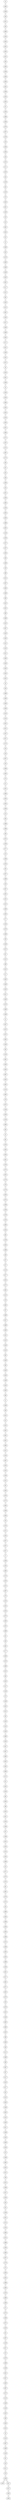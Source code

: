 graph {
n0;
n1;
n2;
n3;
n4;
n5;
n6;
n7;
n8;
n9;
n10;
n11;
n12;
n13;
n14;
n15;
n16;
n17;
n18;
n19;
n20;
n21;
n22;
n23;
n24;
n25;
n26;
n27;
n28;
n29;
n30;
n31;
n32;
n33;
n34;
n35;
n36;
n37;
n38;
n39;
n40;
n41;
n42;
n43;
n44;
n45;
n46;
n47;
n48;
n49;
n50;
n51;
n52;
n53;
n54;
n55;
n56;
n57;
n58;
n59;
n60;
n61;
n62;
n63;
n64;
n65;
n66;
n67;
n68;
n69;
n70;
n71;
n72;
n73;
n74;
n75;
n76;
n77;
n78;
n79;
n80;
n81;
n82;
n83;
n84;
n85;
n86;
n87;
n88;
n89;
n90;
n91;
n92;
n93;
n94;
n95;
n96;
n97;
n98;
n99;
n100;
n101;
n102;
n103;
n104;
n105;
n106;
n107;
n108;
n109;
n110;
n111;
n112;
n113;
n114;
n115;
n116;
n117;
n118;
n119;
n120;
n121;
n122;
n123;
n124;
n125;
n126;
n127;
n128;
n129;
n130;
n131;
n132;
n133;
n134;
n135;
n136;
n137;
n138;
n139;
n140;
n141;
n142;
n143;
n144;
n145;
n146;
n147;
n148;
n149;
n150;
n151;
n152;
n153;
n154;
n155;
n156;
n157;
n158;
n159;
n160;
n161;
n162;
n163;
n164;
n165;
n166;
n167;
n168;
n169;
n170;
n171;
n172;
n173;
n174;
n175;
n176;
n177;
n178;
n179;
n180;
n181;
n182;
n183;
n184;
n185;
n186;
n187;
n188;
n189;
n190;
n191;
n192;
n193;
n194;
n195;
n196;
n197;
n198;
n199;
n200;
n201;
n202;
n203;
n204;
n205;
n206;
n207;
n208;
n209;
n210;
n211;
n212;
n213;
n214;
n215;
n216;
n217;
n218;
n219;
n220;
n221;
n222;
n223;
n224;
n225;
n226;
n227;
n228;
n229;
n230;
n231;
n232;
n233;
n234;
n235;
n236;
n237;
n238;
n239;
n240;
n241;
n242;
n243;
n244;
n245;
n246;
n247;
n248;
n249;
n250;
n251;
n252;
n253;
n254;
n255;
n256;
n257;
n258;
n259;
n260;
n261;
n262;
n263;
n264;
n265;
n266;
n267;
n268;
n269;
n270;
n271;
n272;
n273;
n274;
n275;
n276;
n277;
n278;
n279;
n280;
n281;
n282;
n283;
n284;
n285;
n286;
n287;
n288;
n289;
n290;
n291;
n292;
n293;
n294;
n295;
n296;
n297;
n298;
n299;
n300;
n301;
n302;
n303;
n304;
n305;
n306;
n307;
n308;
n309;
n310;
n311;
n312;
n313;
n314;
n315;
n316;
n317;
n318;
n319;
n320;
n321;
n322;
n323;
n324;
n325;
n326;
n327;
n328;
n329;
n330;
n331;
n332;
n333;
n334;
n335;
n336;
n337;
n338;
n339;
n340;
n341;
n342;
n343;
n344;
n345;
n346;
n347;
n348;
n349;
n350;
n351;
n352;
n353;
n354;
n355;
n356;
n357;
n358;
n359;
n360;
n361;
n362;
n363;
n364;
n365;
n366;
n367;
n368;
n369;
n370;
n371;
n372;
n373;
n374;
n375;
n376;
n377;
n378;
n379;
n380;
n381;
n382;
n383;
n384;
n385;
n386;
n387;
n388;
n389;
n390;
n391;
n392;
n393;
n394;
n395;
n396;
n397;
n398;
n399;
n400;
n401;
n402;
n403;
n404;
n405;
n406;
n407;
n408;
n409;
n410;
n411;
n412;
n413;
n414;
n415;
n416;
n417;
n418;
n419;
n420;
n421;
n422;
n423;
n424;
n425;
n426;
n427;
n428;
n429;
n430;
n431;
n432;
n433;
n434;
n435;
n436;
n437;
n438;
n439;
n440;
n441;
n442;
n443;
n444;
n445;
n446;
n447;
n448;
n449;
n450;
n451;
n452;
n453;
n454;
n455;
n456;
n457;
n458;
n459;
n460;
n461;
n462;
n463;
n464;
n465;
n466;
n467;
n468;
n469;
n470;
n471;
n472;
n473;
n474;
n475;
n476;
n477;
n478;
n479;
n480;
n481;
n482;
n483;
n484;
n485;
n486;
n487;
n488;
n489;
n490;
n491;
n492;
n493;
n494;
n495;
n496;
n497;
n498;
n499;
n0 -- n485;
n1 -- n299;
n1 -- n66;
n2 -- n437;
n2 -- n296;
n3 -- n22;
n3 -- n308;
n4 -- n193;
n4 -- n338;
n5 -- n91;
n5 -- n83;
n6 -- n472;
n6 -- n316;
n7 -- n336;
n7 -- n417;
n8 -- n224;
n8 -- n144;
n9 -- n36;
n9 -- n425;
n10 -- n491;
n10 -- n20;
n11 -- n201;
n11 -- n74;
n12 -- n414;
n12 -- n225;
n13 -- n277;
n13 -- n268;
n14 -- n458;
n14 -- n64;
n15 -- n271;
n15 -- n408;
n16 -- n81;
n16 -- n211;
n17 -- n400;
n17 -- n310;
n18 -- n337;
n18 -- n34;
n19 -- n159;
n19 -- n346;
n20 -- n190;
n20 -- n10;
n21 -- n202;
n21 -- n175;
n22 -- n3;
n22 -- n354;
n23 -- n150;
n23 -- n443;
n24 -- n260;
n24 -- n321;
n25 -- n108;
n25 -- n54;
n26 -- n284;
n26 -- n132;
n27 -- n57;
n27 -- n116;
n28 -- n488;
n28 -- n457;
n29 -- n176;
n29 -- n178;
n30 -- n285;
n30 -- n415;
n31 -- n398;
n31 -- n40;
n32 -- n59;
n32 -- n47;
n33 -- n370;
n33 -- n376;
n34 -- n170;
n34 -- n18;
n35 -- n113;
n35 -- n480;
n36 -- n369;
n36 -- n9;
n37 -- n199;
n37 -- n168;
n38 -- n414;
n38 -- n299;
n39 -- n215;
n39 -- n212;
n40 -- n31;
n40 -- n481;
n41 -- n195;
n41 -- n435;
n42 -- n317;
n42 -- n479;
n43 -- n337;
n43 -- n306;
n44 -- n416;
n44 -- n158;
n45 -- n120;
n45 -- n340;
n46 -- n68;
n46 -- n269;
n47 -- n84;
n47 -- n32;
n48 -- n112;
n48 -- n394;
n49 -- n251;
n49 -- n339;
n50 -- n251;
n50 -- n490;
n51 -- n267;
n51 -- n418;
n52 -- n123;
n52 -- n377;
n53 -- n308;
n53 -- n276;
n54 -- n25;
n54 -- n229;
n55 -- n158;
n55 -- n150;
n56 -- n294;
n56 -- n269;
n57 -- n27;
n57 -- n58;
n58 -- n57;
n58 -- n396;
n59 -- n260;
n59 -- n32;
n60 -- n389;
n60 -- n222;
n61 -- n391;
n61 -- n125;
n62 -- n304;
n62 -- n226;
n63 -- n126;
n63 -- n160;
n64 -- n468;
n64 -- n14;
n65 -- n244;
n65 -- n138;
n66 -- n265;
n66 -- n1;
n67 -- n152;
n67 -- n473;
n68 -- n314;
n68 -- n46;
n69 -- n332;
n69 -- n368;
n70 -- n387;
n70 -- n135;
n71 -- n274;
n71 -- n290;
n72 -- n179;
n72 -- n350;
n73 -- n149;
n73 -- n166;
n74 -- n403;
n74 -- n11;
n75 -- n186;
n75 -- n228;
n76 -- n362;
n76 -- n210;
n77 -- n305;
n77 -- n194;
n78 -- n211;
n78 -- n196;
n79 -- n462;
n79 -- n475;
n80 -- n266;
n80 -- n248;
n81 -- n156;
n81 -- n16;
n82 -- n292;
n82 -- n141;
n83 -- n5;
n83 -- n385;
n84 -- n47;
n84 -- n174;
n85 -- n205;
n85 -- n131;
n86 -- n235;
n86 -- n394;
n87 -- n362;
n87 -- n499;
n88 -- n496;
n88 -- n467;
n89 -- n152;
n89 -- n310;
n90 -- n446;
n90 -- n428;
n91 -- n5;
n91 -- n134;
n92 -- n234;
n92 -- n357;
n93 -- n219;
n93 -- n446;
n94 -- n343;
n94 -- n223;
n95 -- n313;
n95 -- n183;
n96 -- n264;
n96 -- n182;
n97 -- n127;
n97 -- n467;
n98 -- n304;
n98 -- n323;
n99 -- n289;
n99 -- n423;
n100 -- n482;
n100 -- n355;
n101 -- n295;
n101 -- n105;
n102 -- n106;
n102 -- n233;
n103 -- n188;
n103 -- n459;
n104 -- n168;
n104 -- n421;
n105 -- n221;
n105 -- n101;
n106 -- n141;
n106 -- n102;
n107 -- n258;
n107 -- n187;
n108 -- n25;
n108 -- n241;
n109 -- n431;
n109 -- n286;
n110 -- n419;
n110 -- n465;
n111 -- n416;
n111 -- n132;
n112 -- n496;
n112 -- n48;
n113 -- n278;
n113 -- n35;
n114 -- n154;
n114 -- n241;
n115 -- n367;
n115 -- n197;
n116 -- n27;
n116 -- n477;
n117 -- n301;
n117 -- n131;
n118 -- n275;
n118 -- n169;
n119 -- n402;
n119 -- n462;
n120 -- n45;
n120 -- n121;
n121 -- n120;
n121 -- n192;
n122 -- n438;
n122 -- n298;
n123 -- n52;
n123 -- n434;
n124 -- n245;
n124 -- n220;
n125 -- n61;
n125 -- n270;
n126 -- n63;
n126 -- n381;
n127 -- n97;
n127 -- n318;
n128 -- n230;
n128 -- n385;
n129 -- n239;
n129 -- n133;
n130 -- n273;
n130 -- n441;
n131 -- n85;
n131 -- n117;
n132 -- n26;
n132 -- n111;
n133 -- n363;
n133 -- n129;
n134 -- n91;
n134 -- n455;
n135 -- n242;
n135 -- n70;
n136 -- n182;
n136 -- n169;
n137 -- n493;
n137 -- n427;
n138 -- n444;
n138 -- n65;
n139 -- n317;
n139 -- n267;
n140 -- n151;
n140 -- n287;
n141 -- n82;
n141 -- n106;
n142 -- n353;
n142 -- n426;
n143 -- n322;
n143 -- n216;
n144 -- n487;
n144 -- n8;
n145 -- n183;
n145 -- n184;
n146 -- n230;
n146 -- n475;
n147 -- n343;
n147 -- n149;
n148 -- n258;
n148 -- n302;
n149 -- n147;
n149 -- n73;
n150 -- n55;
n150 -- n23;
n151 -- n140;
n151 -- n365;
n152 -- n89;
n152 -- n67;
n153 -- n495;
n153 -- n460;
n154 -- n114;
n154 -- n464;
n155 -- n161;
n155 -- n246;
n156 -- n81;
n156 -- n498;
n157 -- n206;
n157 -- n229;
n158 -- n55;
n158 -- n44;
n159 -- n207;
n159 -- n19;
n160 -- n392;
n160 -- n63;
n161 -- n300;
n161 -- n155;
n162 -- n336;
n162 -- n465;
n163 -- n196;
n164 -- n490;
n164 -- n445;
n165 -- n471;
n165 -- n401;
n166 -- n73;
n166 -- n325;
n167 -- n227;
n167 -- n312;
n168 -- n104;
n168 -- n37;
n169 -- n118;
n169 -- n136;
n170 -- n227;
n170 -- n34;
n171 -- n412;
n171 -- n345;
n172 -- n197;
n172 -- n484;
n173 -- n405;
n173 -- n478;
n174 -- n367;
n174 -- n84;
n175 -- n384;
n175 -- n21;
n176 -- n29;
n176 -- n422;
n177 -- n356;
n177 -- n481;
n178 -- n29;
n178 -- n203;
n179 -- n237;
n179 -- n72;
n180 -- n412;
n180 -- n191;
n181 -- n413;
n181 -- n281;
n182 -- n96;
n182 -- n136;
n183 -- n145;
n183 -- n95;
n184 -- n145;
n184 -- n380;
n185 -- n463;
n185 -- n466;
n186 -- n382;
n186 -- n75;
n187 -- n107;
n187 -- n294;
n188 -- n311;
n188 -- n103;
n189 -- n240;
n189 -- n328;
n190 -- n20;
n190 -- n351;
n191 -- n180;
n191 -- n472;
n192 -- n327;
n192 -- n121;
n193 -- n319;
n193 -- n4;
n194 -- n77;
n194 -- n378;
n195 -- n489;
n195 -- n41;
n196 -- n163;
n196 -- n78;
n196 -- n427;
n197 -- n115;
n197 -- n172;
n198 -- n353;
n198 -- n434;
n199 -- n37;
n199 -- n315;
n200 -- n482;
n200 -- n321;
n201 -- n11;
n201 -- n360;
n202 -- n226;
n202 -- n21;
n203 -- n374;
n203 -- n178;
n204 -- n447;
n204 -- n380;
n205 -- n85;
n205 -- n474;
n206 -- n215;
n206 -- n157;
n207 -- n159;
n207 -- n379;
n208 -- n374;
n208 -- n239;
n209 -- n442;
n209 -- n243;
n210 -- n76;
n210 -- n361;
n211 -- n78;
n211 -- n16;
n212 -- n410;
n212 -- n39;
n213 -- n419;
n213 -- n387;
n214 -- n466;
n214 -- n464;
n215 -- n206;
n215 -- n39;
n216 -- n358;
n216 -- n143;
n217 -- n461;
n217 -- n451;
n218 -- n424;
n218 -- n333;
n219 -- n246;
n219 -- n93;
n220 -- n315;
n220 -- n124;
n221 -- n105;
n221 -- n390;
n222 -- n60;
n222 -- n256;
n223 -- n94;
n223 -- n366;
n224 -- n264;
n224 -- n8;
n225 -- n291;
n225 -- n12;
n226 -- n202;
n226 -- n62;
n227 -- n170;
n227 -- n167;
n228 -- n75;
n228 -- n459;
n229 -- n54;
n229 -- n157;
n230 -- n146;
n230 -- n128;
n231 -- n484;
n231 -- n333;
n232 -- n398;
n232 -- n263;
n233 -- n102;
n233 -- n287;
n234 -- n92;
n234 -- n268;
n235 -- n393;
n235 -- n86;
n236 -- n420;
n236 -- n309;
n237 -- n179;
n237 -- n463;
n238 -- n285;
n238 -- n456;
n239 -- n208;
n239 -- n129;
n240 -- n265;
n240 -- n189;
n241 -- n108;
n241 -- n114;
n242 -- n254;
n242 -- n135;
n243 -- n209;
n243 -- n435;
n244 -- n65;
n244 -- n363;
n245 -- n408;
n245 -- n124;
n246 -- n219;
n246 -- n155;
n247 -- n327;
n247 -- n417;
n248 -- n80;
n248 -- n473;
n249 -- n492;
n249 -- n252;
n250 -- n411;
n250 -- n449;
n251 -- n49;
n251 -- n50;
n252 -- n376;
n252 -- n249;
n253 -- n307;
n253 -- n368;
n254 -- n373;
n254 -- n242;
n255 -- n364;
n255 -- n424;
n256 -- n222;
n256 -- n277;
n257 -- n499;
n257 -- n469;
n258 -- n107;
n258 -- n148;
n259 -- n386;
n259 -- n451;
n260 -- n24;
n260 -- n59;
n261 -- n331;
n261 -- n291;
n262 -- n320;
n262 -- n438;
n263 -- n373;
n263 -- n232;
n264 -- n96;
n264 -- n224;
n265 -- n240;
n265 -- n66;
n266 -- n80;
n266 -- n378;
n267 -- n51;
n267 -- n139;
n268 -- n234;
n268 -- n13;
n269 -- n56;
n269 -- n46;
n270 -- n271;
n270 -- n125;
n271 -- n270;
n271 -- n15;
n272 -- n324;
n272 -- n361;
n273 -- n130;
n273 -- n422;
n274 -- n71;
n274 -- n448;
n275 -- n118;
n275 -- n397;
n276 -- n383;
n276 -- n53;
n277 -- n256;
n277 -- n13;
n278 -- n391;
n278 -- n113;
n279 -- n436;
n279 -- n388;
n280 -- n369;
n280 -- n359;
n281 -- n457;
n281 -- n181;
n282 -- n384;
n282 -- n432;
n283 -- n397;
n283 -- n347;
n284 -- n26;
n284 -- n346;
n285 -- n30;
n285 -- n238;
n286 -- n109;
n286 -- n479;
n287 -- n140;
n287 -- n233;
n288 -- n440;
n288 -- n326;
n289 -- n99;
n289 -- n494;
n290 -- n71;
n290 -- n460;
n291 -- n225;
n291 -- n261;
n292 -- n82;
n292 -- n478;
n293 -- n442;
n293 -- n456;
n294 -- n56;
n294 -- n187;
n295 -- n429;
n295 -- n101;
n296 -- n388;
n296 -- n2;
n297 -- n314;
n297 -- n494;
n298 -- n303;
n298 -- n122;
n299 -- n1;
n299 -- n38;
n300 -- n161;
n300 -- n469;
n301 -- n420;
n301 -- n117;
n302 -- n148;
n302 -- n486;
n303 -- n326;
n303 -- n298;
n304 -- n62;
n304 -- n98;
n305 -- n77;
n305 -- n406;
n306 -- n403;
n306 -- n43;
n307 -- n429;
n307 -- n253;
n308 -- n3;
n308 -- n53;
n309 -- n383;
n309 -- n236;
n310 -- n17;
n310 -- n89;
n311 -- n426;
n311 -- n188;
n312 -- n322;
n312 -- n167;
n313 -- n325;
n313 -- n95;
n314 -- n68;
n314 -- n297;
n315 -- n199;
n315 -- n220;
n316 -- n6;
n316 -- n341;
n317 -- n139;
n317 -- n42;
n318 -- n127;
n318 -- n377;
n319 -- n193;
n319 -- n364;
n320 -- n262;
n320 -- n386;
n321 -- n24;
n321 -- n200;
n322 -- n312;
n322 -- n143;
n323 -- n421;
n323 -- n98;
n324 -- n272;
n324 -- n477;
n325 -- n313;
n325 -- n166;
n326 -- n303;
n326 -- n288;
n327 -- n247;
n327 -- n192;
n328 -- n428;
n328 -- n189;
n329 -- n450;
n329 -- n390;
n330 -- n381;
n330 -- n404;
n331 -- n261;
n331 -- n365;
n332 -- n69;
n332 -- n423;
n333 -- n218;
n333 -- n231;
n334 -- n450;
n334 -- n425;
n335 -- n415;
n335 -- n352;
n336 -- n7;
n336 -- n162;
n337 -- n43;
n337 -- n18;
n338 -- n341;
n338 -- n4;
n339 -- n49;
n339 -- n485;
n340 -- n45;
n340 -- n348;
n341 -- n316;
n341 -- n338;
n342 -- n350;
n342 -- n399;
n343 -- n94;
n343 -- n147;
n344 -- n441;
n344 -- n455;
n345 -- n409;
n345 -- n171;
n346 -- n19;
n346 -- n284;
n347 -- n431;
n347 -- n283;
n348 -- n405;
n348 -- n340;
n349 -- n489;
n349 -- n379;
n350 -- n342;
n350 -- n72;
n351 -- n190;
n351 -- n443;
n352 -- n445;
n352 -- n335;
n353 -- n142;
n353 -- n198;
n354 -- n22;
n354 -- n491;
n355 -- n100;
n355 -- n430;
n356 -- n476;
n356 -- n177;
n357 -- n488;
n357 -- n92;
n358 -- n216;
n358 -- n359;
n359 -- n280;
n359 -- n358;
n360 -- n201;
n360 -- n433;
n361 -- n272;
n361 -- n210;
n362 -- n76;
n362 -- n87;
n363 -- n244;
n363 -- n133;
n364 -- n319;
n364 -- n255;
n365 -- n331;
n365 -- n151;
n366 -- n476;
n366 -- n223;
n367 -- n115;
n367 -- n174;
n368 -- n253;
n368 -- n69;
n369 -- n36;
n369 -- n280;
n370 -- n33;
n370 -- n452;
n371 -- n461;
n371 -- n452;
n372 -- n448;
n372 -- n418;
n373 -- n263;
n373 -- n254;
n374 -- n208;
n374 -- n203;
n375 -- n392;
n375 -- n470;
n376 -- n33;
n376 -- n252;
n377 -- n52;
n377 -- n318;
n378 -- n266;
n378 -- n194;
n379 -- n349;
n379 -- n207;
n380 -- n184;
n380 -- n204;
n381 -- n330;
n381 -- n126;
n382 -- n410;
n382 -- n186;
n383 -- n309;
n383 -- n276;
n384 -- n282;
n384 -- n175;
n385 -- n83;
n385 -- n128;
n386 -- n320;
n386 -- n259;
n387 -- n213;
n387 -- n70;
n388 -- n296;
n388 -- n279;
n389 -- n468;
n389 -- n60;
n390 -- n221;
n390 -- n329;
n391 -- n61;
n391 -- n278;
n392 -- n375;
n392 -- n160;
n393 -- n492;
n393 -- n235;
n394 -- n48;
n394 -- n86;
n395 -- n407;
n395 -- n432;
n396 -- n444;
n396 -- n58;
n397 -- n275;
n397 -- n283;
n398 -- n31;
n398 -- n232;
n399 -- n495;
n399 -- n342;
n400 -- n17;
n400 -- n449;
n401 -- n474;
n401 -- n165;
n402 -- n453;
n402 -- n119;
n403 -- n74;
n403 -- n306;
n404 -- n330;
n404 -- n497;
n405 -- n348;
n405 -- n173;
n406 -- n413;
n406 -- n305;
n407 -- n395;
n407 -- n447;
n408 -- n245;
n408 -- n15;
n409 -- n345;
n409 -- n439;
n410 -- n382;
n410 -- n212;
n411 -- n436;
n411 -- n250;
n412 -- n180;
n412 -- n171;
n413 -- n406;
n413 -- n181;
n414 -- n38;
n414 -- n12;
n415 -- n30;
n415 -- n335;
n416 -- n44;
n416 -- n111;
n417 -- n247;
n417 -- n7;
n418 -- n372;
n418 -- n51;
n419 -- n213;
n419 -- n110;
n420 -- n236;
n420 -- n301;
n421 -- n104;
n421 -- n323;
n422 -- n273;
n422 -- n176;
n423 -- n332;
n423 -- n99;
n424 -- n218;
n424 -- n255;
n425 -- n9;
n425 -- n334;
n426 -- n311;
n426 -- n142;
n427 -- n137;
n427 -- n196;
n428 -- n90;
n428 -- n328;
n429 -- n295;
n429 -- n307;
n430 -- n355;
n430 -- n486;
n431 -- n109;
n431 -- n347;
n432 -- n395;
n432 -- n282;
n433 -- n454;
n433 -- n360;
n434 -- n123;
n434 -- n198;
n435 -- n243;
n435 -- n41;
n436 -- n411;
n436 -- n279;
n437 -- n470;
n437 -- n2;
n438 -- n262;
n438 -- n122;
n439 -- n409;
n439 -- n471;
n440 -- n288;
n440 -- n480;
n441 -- n344;
n441 -- n130;
n442 -- n293;
n442 -- n209;
n443 -- n351;
n443 -- n23;
n444 -- n396;
n444 -- n138;
n445 -- n164;
n445 -- n352;
n446 -- n90;
n446 -- n93;
n447 -- n407;
n447 -- n204;
n448 -- n372;
n448 -- n274;
n449 -- n400;
n449 -- n250;
n450 -- n329;
n450 -- n334;
n451 -- n217;
n451 -- n259;
n452 -- n371;
n452 -- n370;
n453 -- n402;
n453 -- n497;
n454 -- n433;
n454 -- n458;
n455 -- n344;
n455 -- n134;
n456 -- n238;
n456 -- n293;
n457 -- n28;
n457 -- n281;
n458 -- n14;
n458 -- n454;
n459 -- n228;
n459 -- n103;
n460 -- n153;
n460 -- n290;
n461 -- n371;
n461 -- n217;
n462 -- n119;
n462 -- n79;
n463 -- n237;
n463 -- n185;
n464 -- n154;
n464 -- n214;
n465 -- n110;
n465 -- n162;
n466 -- n214;
n466 -- n185;
n467 -- n97;
n467 -- n88;
n468 -- n389;
n468 -- n64;
n469 -- n300;
n469 -- n257;
n470 -- n437;
n470 -- n375;
n471 -- n439;
n471 -- n165;
n472 -- n6;
n472 -- n191;
n473 -- n248;
n473 -- n67;
n474 -- n205;
n474 -- n401;
n475 -- n146;
n475 -- n79;
n476 -- n356;
n476 -- n366;
n477 -- n324;
n477 -- n116;
n478 -- n292;
n478 -- n173;
n479 -- n286;
n479 -- n42;
n480 -- n440;
n480 -- n35;
n481 -- n177;
n481 -- n40;
n482 -- n100;
n482 -- n200;
n483 -- n493;
n484 -- n231;
n484 -- n172;
n485 -- n0;
n485 -- n339;
n486 -- n302;
n486 -- n430;
n487 -- n144;
n487 -- n498;
n488 -- n28;
n488 -- n357;
n489 -- n349;
n489 -- n195;
n490 -- n164;
n490 -- n50;
n491 -- n10;
n491 -- n354;
n492 -- n393;
n492 -- n249;
n493 -- n137;
n493 -- n483;
n494 -- n289;
n494 -- n297;
n495 -- n153;
n495 -- n399;
n496 -- n112;
n496 -- n88;
n497 -- n453;
n497 -- n404;
n498 -- n487;
n498 -- n156;
n499 -- n87;
n499 -- n257;
}
